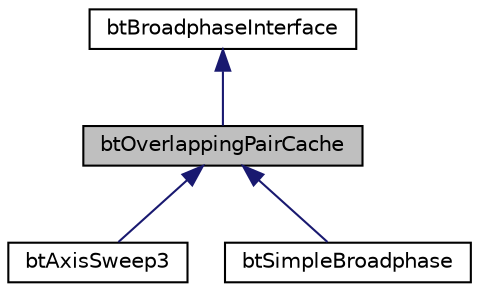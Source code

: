 digraph G
{
  edge [fontname="Helvetica",fontsize="10",labelfontname="Helvetica",labelfontsize="10"];
  node [fontname="Helvetica",fontsize="10",shape=record];
  Node1 [label="btOverlappingPairCache",height=0.2,width=0.4,color="black", fillcolor="grey75", style="filled" fontcolor="black"];
  Node2 -> Node1 [dir="back",color="midnightblue",fontsize="10",style="solid",fontname="Helvetica"];
  Node2 [label="btBroadphaseInterface",height=0.2,width=0.4,color="black", fillcolor="white", style="filled",URL="$classbtBroadphaseInterface.html",tooltip="BroadphaseInterface for aabb-overlapping object pairs."];
  Node1 -> Node3 [dir="back",color="midnightblue",fontsize="10",style="solid",fontname="Helvetica"];
  Node3 [label="btAxisSweep3",height=0.2,width=0.4,color="black", fillcolor="white", style="filled",URL="$classbtAxisSweep3.html",tooltip="btAxisSweep3 is an efficient implementation of the 3d axis sweep and prune broadphase."];
  Node1 -> Node4 [dir="back",color="midnightblue",fontsize="10",style="solid",fontname="Helvetica"];
  Node4 [label="btSimpleBroadphase",height=0.2,width=0.4,color="black", fillcolor="white", style="filled",URL="$classbtSimpleBroadphase.html",tooltip="SimpleBroadphase is a brute force aabb culling broadphase based on O(n^2) aabb checks."];
}
